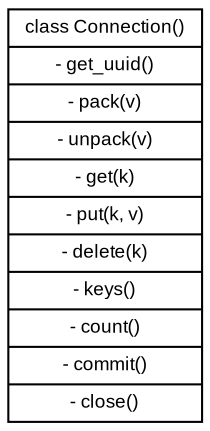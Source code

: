 digraph pyservice {

    graph [ rankdir = "LR" ];
    node [shape=record,fontname=Arial,fontsize=9];
    edge [arrowsize=0.5,fontname=Arial,fontsize=9];

    // Nodes
    Connection  [ label="<top>      class Connection() |\
                         <get_uuid>     - get_uuid() |\
                         <pack>         - pack(v) |\
                         <unpack>       - unpack(v) |\
                         <get>          - get(k) |\
                         <put>          - put(k, v) |\
                         <delete>       - delete(k) |\
                         <keys>         - keys() |\
                         <count>        - count() |\
                         <commit>       - commit() |\
                         <close>        - close()"];
}
